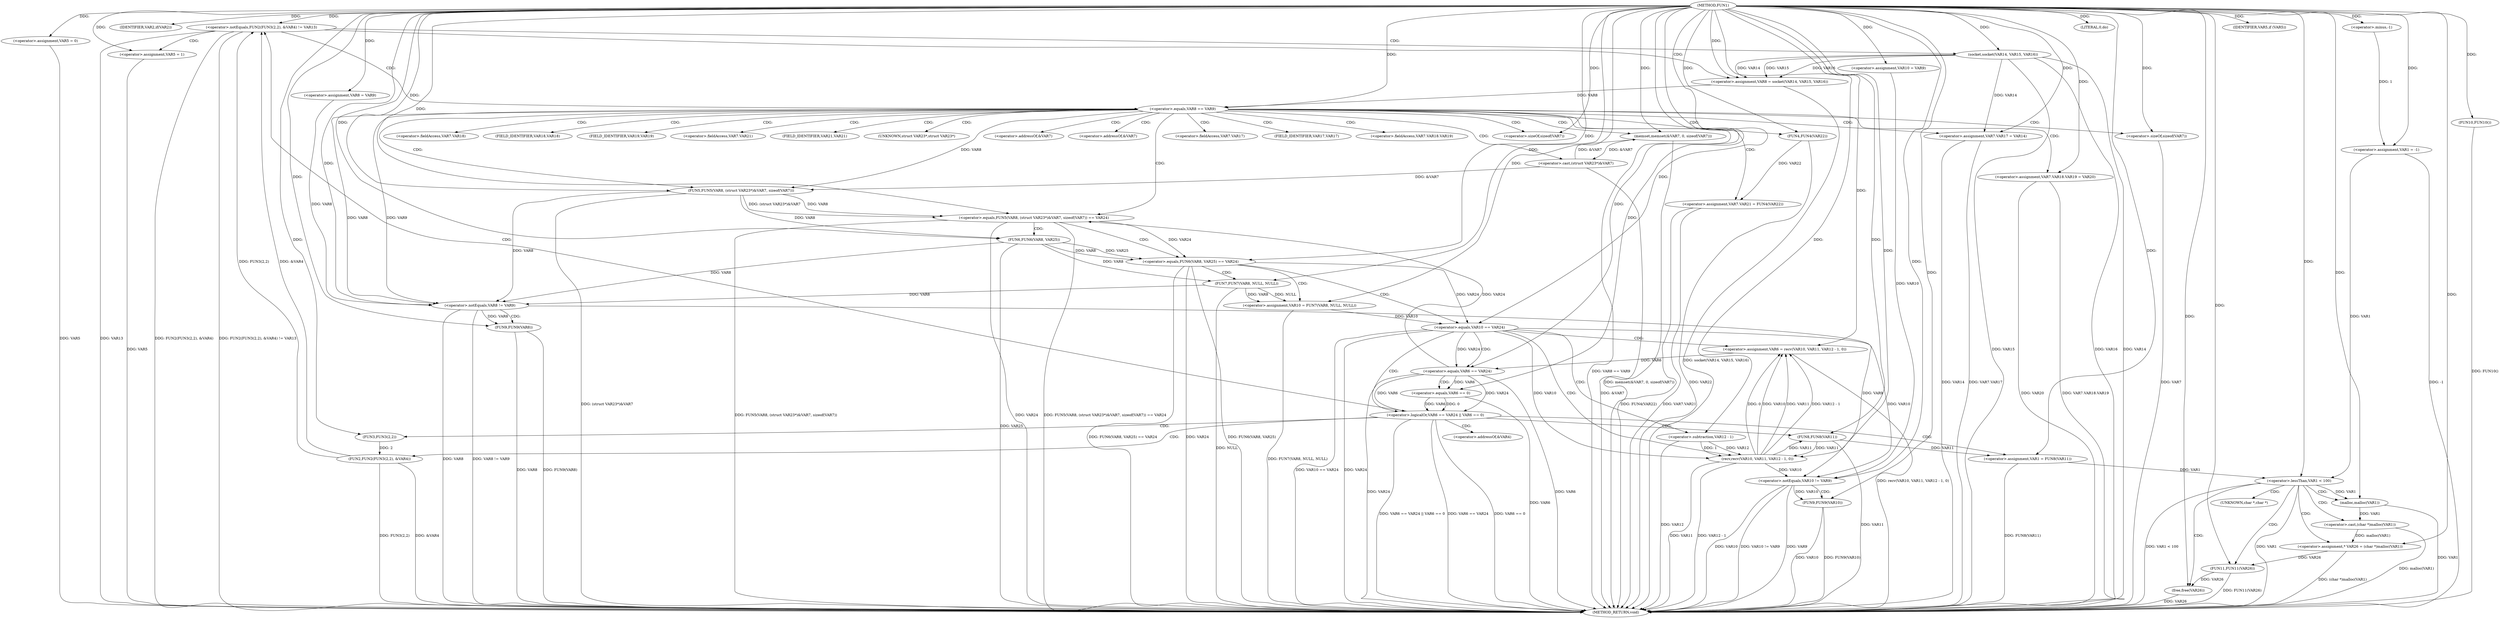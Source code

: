 digraph FUN1 {  
"1000100" [label = "(METHOD,FUN1)" ]
"1000270" [label = "(METHOD_RETURN,void)" ]
"1000103" [label = "(<operator>.assignment,VAR1 = -1)" ]
"1000105" [label = "(<operator>.minus,-1)" ]
"1000108" [label = "(IDENTIFIER,VAR2,if(VAR2))" ]
"1000113" [label = "(<operator>.assignment,VAR5 = 0)" ]
"1000119" [label = "(<operator>.assignment,VAR8 = VAR9)" ]
"1000123" [label = "(<operator>.assignment,VAR10 = VAR9)" ]
"1000130" [label = "(<operator>.notEquals,FUN2(FUN3(2,2), &VAR4) != VAR13)" ]
"1000131" [label = "(FUN2,FUN2(FUN3(2,2), &VAR4))" ]
"1000132" [label = "(FUN3,FUN3(2,2))" ]
"1000140" [label = "(<operator>.assignment,VAR5 = 1)" ]
"1000143" [label = "(<operator>.assignment,VAR8 = socket(VAR14, VAR15, VAR16))" ]
"1000145" [label = "(socket,socket(VAR14, VAR15, VAR16))" ]
"1000150" [label = "(<operator>.equals,VAR8 == VAR9)" ]
"1000155" [label = "(memset,memset(&VAR7, 0, sizeof(VAR7)))" ]
"1000159" [label = "(<operator>.sizeOf,sizeof(VAR7))" ]
"1000161" [label = "(<operator>.assignment,VAR7.VAR17 = VAR14)" ]
"1000166" [label = "(<operator>.assignment,VAR7.VAR18.VAR19 = VAR20)" ]
"1000173" [label = "(<operator>.assignment,VAR7.VAR21 = FUN4(VAR22))" ]
"1000177" [label = "(FUN4,FUN4(VAR22))" ]
"1000180" [label = "(<operator>.equals,FUN5(VAR8, (struct VAR23*)&VAR7, sizeof(VAR7)) == VAR24)" ]
"1000181" [label = "(FUN5,FUN5(VAR8, (struct VAR23*)&VAR7, sizeof(VAR7)))" ]
"1000183" [label = "(<operator>.cast,(struct VAR23*)&VAR7)" ]
"1000187" [label = "(<operator>.sizeOf,sizeof(VAR7))" ]
"1000193" [label = "(<operator>.equals,FUN6(VAR8, VAR25) == VAR24)" ]
"1000194" [label = "(FUN6,FUN6(VAR8, VAR25))" ]
"1000200" [label = "(<operator>.assignment,VAR10 = FUN7(VAR8, NULL, NULL))" ]
"1000202" [label = "(FUN7,FUN7(VAR8, NULL, NULL))" ]
"1000207" [label = "(<operator>.equals,VAR10 == VAR24)" ]
"1000212" [label = "(<operator>.assignment,VAR6 = recv(VAR10, VAR11, VAR12 - 1, 0))" ]
"1000214" [label = "(recv,recv(VAR10, VAR11, VAR12 - 1, 0))" ]
"1000217" [label = "(<operator>.subtraction,VAR12 - 1)" ]
"1000222" [label = "(<operator>.logicalOr,VAR6 == VAR24 || VAR6 == 0)" ]
"1000223" [label = "(<operator>.equals,VAR6 == VAR24)" ]
"1000226" [label = "(<operator>.equals,VAR6 == 0)" ]
"1000231" [label = "(<operator>.assignment,VAR1 = FUN8(VAR11))" ]
"1000233" [label = "(FUN8,FUN8(VAR11))" ]
"1000235" [label = "(LITERAL,0,do)" ]
"1000237" [label = "(<operator>.notEquals,VAR8 != VAR9)" ]
"1000241" [label = "(FUN9,FUN9(VAR8))" ]
"1000244" [label = "(<operator>.notEquals,VAR10 != VAR9)" ]
"1000248" [label = "(FUN9,FUN9(VAR10))" ]
"1000251" [label = "(IDENTIFIER,VAR5,if (VAR5))" ]
"1000253" [label = "(FUN10,FUN10())" ]
"1000255" [label = "(<operator>.lessThan,VAR1 < 100)" ]
"1000260" [label = "(<operator>.assignment,* VAR26 = (char *)malloc(VAR1))" ]
"1000262" [label = "(<operator>.cast,(char *)malloc(VAR1))" ]
"1000264" [label = "(malloc,malloc(VAR1))" ]
"1000266" [label = "(FUN11,FUN11(VAR26))" ]
"1000268" [label = "(free,free(VAR26))" ]
"1000135" [label = "(<operator>.addressOf,&VAR4)" ]
"1000156" [label = "(<operator>.addressOf,&VAR7)" ]
"1000162" [label = "(<operator>.fieldAccess,VAR7.VAR17)" ]
"1000164" [label = "(FIELD_IDENTIFIER,VAR17,VAR17)" ]
"1000167" [label = "(<operator>.fieldAccess,VAR7.VAR18.VAR19)" ]
"1000168" [label = "(<operator>.fieldAccess,VAR7.VAR18)" ]
"1000170" [label = "(FIELD_IDENTIFIER,VAR18,VAR18)" ]
"1000171" [label = "(FIELD_IDENTIFIER,VAR19,VAR19)" ]
"1000174" [label = "(<operator>.fieldAccess,VAR7.VAR21)" ]
"1000176" [label = "(FIELD_IDENTIFIER,VAR21,VAR21)" ]
"1000184" [label = "(UNKNOWN,struct VAR23*,struct VAR23*)" ]
"1000185" [label = "(<operator>.addressOf,&VAR7)" ]
"1000263" [label = "(UNKNOWN,char *,char *)" ]
  "1000183" -> "1000270"  [ label = "DDG: &VAR7"] 
  "1000231" -> "1000270"  [ label = "DDG: FUN8(VAR11)"] 
  "1000253" -> "1000270"  [ label = "DDG: FUN10()"] 
  "1000255" -> "1000270"  [ label = "DDG: VAR1 < 100"] 
  "1000180" -> "1000270"  [ label = "DDG: FUN5(VAR8, (struct VAR23*)&VAR7, sizeof(VAR7))"] 
  "1000193" -> "1000270"  [ label = "DDG: VAR24"] 
  "1000248" -> "1000270"  [ label = "DDG: FUN9(VAR10)"] 
  "1000187" -> "1000270"  [ label = "DDG: VAR7"] 
  "1000177" -> "1000270"  [ label = "DDG: VAR22"] 
  "1000130" -> "1000270"  [ label = "DDG: FUN2(FUN3(2,2), &VAR4) != VAR13"] 
  "1000166" -> "1000270"  [ label = "DDG: VAR20"] 
  "1000223" -> "1000270"  [ label = "DDG: VAR24"] 
  "1000193" -> "1000270"  [ label = "DDG: FUN6(VAR8, VAR25)"] 
  "1000226" -> "1000270"  [ label = "DDG: VAR6"] 
  "1000222" -> "1000270"  [ label = "DDG: VAR6 == VAR24"] 
  "1000237" -> "1000270"  [ label = "DDG: VAR8 != VAR9"] 
  "1000207" -> "1000270"  [ label = "DDG: VAR24"] 
  "1000214" -> "1000270"  [ label = "DDG: VAR11"] 
  "1000103" -> "1000270"  [ label = "DDG: -1"] 
  "1000222" -> "1000270"  [ label = "DDG: VAR6 == 0"] 
  "1000214" -> "1000270"  [ label = "DDG: VAR12 - 1"] 
  "1000212" -> "1000270"  [ label = "DDG: recv(VAR10, VAR11, VAR12 - 1, 0)"] 
  "1000180" -> "1000270"  [ label = "DDG: VAR24"] 
  "1000237" -> "1000270"  [ label = "DDG: VAR8"] 
  "1000113" -> "1000270"  [ label = "DDG: VAR5"] 
  "1000131" -> "1000270"  [ label = "DDG: FUN3(2,2)"] 
  "1000140" -> "1000270"  [ label = "DDG: VAR5"] 
  "1000264" -> "1000270"  [ label = "DDG: VAR1"] 
  "1000268" -> "1000270"  [ label = "DDG: VAR26"] 
  "1000155" -> "1000270"  [ label = "DDG: memset(&VAR7, 0, sizeof(VAR7))"] 
  "1000166" -> "1000270"  [ label = "DDG: VAR7.VAR18.VAR19"] 
  "1000180" -> "1000270"  [ label = "DDG: FUN5(VAR8, (struct VAR23*)&VAR7, sizeof(VAR7)) == VAR24"] 
  "1000262" -> "1000270"  [ label = "DDG: malloc(VAR1)"] 
  "1000217" -> "1000270"  [ label = "DDG: VAR12"] 
  "1000222" -> "1000270"  [ label = "DDG: VAR6 == VAR24 || VAR6 == 0"] 
  "1000145" -> "1000270"  [ label = "DDG: VAR16"] 
  "1000207" -> "1000270"  [ label = "DDG: VAR10 == VAR24"] 
  "1000266" -> "1000270"  [ label = "DDG: FUN11(VAR26)"] 
  "1000260" -> "1000270"  [ label = "DDG: (char *)malloc(VAR1)"] 
  "1000131" -> "1000270"  [ label = "DDG: &VAR4"] 
  "1000193" -> "1000270"  [ label = "DDG: FUN6(VAR8, VAR25) == VAR24"] 
  "1000233" -> "1000270"  [ label = "DDG: VAR11"] 
  "1000241" -> "1000270"  [ label = "DDG: VAR8"] 
  "1000143" -> "1000270"  [ label = "DDG: socket(VAR14, VAR15, VAR16)"] 
  "1000173" -> "1000270"  [ label = "DDG: FUN4(VAR22)"] 
  "1000244" -> "1000270"  [ label = "DDG: VAR10 != VAR9"] 
  "1000150" -> "1000270"  [ label = "DDG: VAR8 == VAR9"] 
  "1000202" -> "1000270"  [ label = "DDG: NULL"] 
  "1000244" -> "1000270"  [ label = "DDG: VAR10"] 
  "1000255" -> "1000270"  [ label = "DDG: VAR1"] 
  "1000194" -> "1000270"  [ label = "DDG: VAR25"] 
  "1000161" -> "1000270"  [ label = "DDG: VAR7.VAR17"] 
  "1000244" -> "1000270"  [ label = "DDG: VAR9"] 
  "1000145" -> "1000270"  [ label = "DDG: VAR14"] 
  "1000241" -> "1000270"  [ label = "DDG: FUN9(VAR8)"] 
  "1000145" -> "1000270"  [ label = "DDG: VAR15"] 
  "1000181" -> "1000270"  [ label = "DDG: (struct VAR23*)&VAR7"] 
  "1000173" -> "1000270"  [ label = "DDG: VAR7.VAR21"] 
  "1000130" -> "1000270"  [ label = "DDG: VAR13"] 
  "1000248" -> "1000270"  [ label = "DDG: VAR10"] 
  "1000223" -> "1000270"  [ label = "DDG: VAR6"] 
  "1000161" -> "1000270"  [ label = "DDG: VAR14"] 
  "1000130" -> "1000270"  [ label = "DDG: FUN2(FUN3(2,2), &VAR4)"] 
  "1000200" -> "1000270"  [ label = "DDG: FUN7(VAR8, NULL, NULL)"] 
  "1000105" -> "1000103"  [ label = "DDG: 1"] 
  "1000100" -> "1000103"  [ label = "DDG: "] 
  "1000100" -> "1000105"  [ label = "DDG: "] 
  "1000100" -> "1000108"  [ label = "DDG: "] 
  "1000100" -> "1000113"  [ label = "DDG: "] 
  "1000100" -> "1000119"  [ label = "DDG: "] 
  "1000100" -> "1000123"  [ label = "DDG: "] 
  "1000131" -> "1000130"  [ label = "DDG: FUN3(2,2)"] 
  "1000131" -> "1000130"  [ label = "DDG: &VAR4"] 
  "1000132" -> "1000131"  [ label = "DDG: 2"] 
  "1000100" -> "1000132"  [ label = "DDG: "] 
  "1000100" -> "1000130"  [ label = "DDG: "] 
  "1000100" -> "1000140"  [ label = "DDG: "] 
  "1000145" -> "1000143"  [ label = "DDG: VAR14"] 
  "1000145" -> "1000143"  [ label = "DDG: VAR15"] 
  "1000145" -> "1000143"  [ label = "DDG: VAR16"] 
  "1000100" -> "1000143"  [ label = "DDG: "] 
  "1000100" -> "1000145"  [ label = "DDG: "] 
  "1000143" -> "1000150"  [ label = "DDG: VAR8"] 
  "1000100" -> "1000150"  [ label = "DDG: "] 
  "1000183" -> "1000155"  [ label = "DDG: &VAR7"] 
  "1000100" -> "1000155"  [ label = "DDG: "] 
  "1000100" -> "1000159"  [ label = "DDG: "] 
  "1000145" -> "1000161"  [ label = "DDG: VAR14"] 
  "1000100" -> "1000161"  [ label = "DDG: "] 
  "1000100" -> "1000166"  [ label = "DDG: "] 
  "1000177" -> "1000173"  [ label = "DDG: VAR22"] 
  "1000100" -> "1000177"  [ label = "DDG: "] 
  "1000181" -> "1000180"  [ label = "DDG: VAR8"] 
  "1000181" -> "1000180"  [ label = "DDG: (struct VAR23*)&VAR7"] 
  "1000150" -> "1000181"  [ label = "DDG: VAR8"] 
  "1000100" -> "1000181"  [ label = "DDG: "] 
  "1000183" -> "1000181"  [ label = "DDG: &VAR7"] 
  "1000155" -> "1000183"  [ label = "DDG: &VAR7"] 
  "1000100" -> "1000187"  [ label = "DDG: "] 
  "1000223" -> "1000180"  [ label = "DDG: VAR24"] 
  "1000100" -> "1000180"  [ label = "DDG: "] 
  "1000194" -> "1000193"  [ label = "DDG: VAR8"] 
  "1000194" -> "1000193"  [ label = "DDG: VAR25"] 
  "1000181" -> "1000194"  [ label = "DDG: VAR8"] 
  "1000100" -> "1000194"  [ label = "DDG: "] 
  "1000180" -> "1000193"  [ label = "DDG: VAR24"] 
  "1000100" -> "1000193"  [ label = "DDG: "] 
  "1000202" -> "1000200"  [ label = "DDG: VAR8"] 
  "1000202" -> "1000200"  [ label = "DDG: NULL"] 
  "1000100" -> "1000200"  [ label = "DDG: "] 
  "1000194" -> "1000202"  [ label = "DDG: VAR8"] 
  "1000100" -> "1000202"  [ label = "DDG: "] 
  "1000200" -> "1000207"  [ label = "DDG: VAR10"] 
  "1000100" -> "1000207"  [ label = "DDG: "] 
  "1000193" -> "1000207"  [ label = "DDG: VAR24"] 
  "1000214" -> "1000212"  [ label = "DDG: VAR10"] 
  "1000214" -> "1000212"  [ label = "DDG: VAR11"] 
  "1000214" -> "1000212"  [ label = "DDG: VAR12 - 1"] 
  "1000214" -> "1000212"  [ label = "DDG: 0"] 
  "1000100" -> "1000212"  [ label = "DDG: "] 
  "1000207" -> "1000214"  [ label = "DDG: VAR10"] 
  "1000100" -> "1000214"  [ label = "DDG: "] 
  "1000233" -> "1000214"  [ label = "DDG: VAR11"] 
  "1000217" -> "1000214"  [ label = "DDG: VAR12"] 
  "1000217" -> "1000214"  [ label = "DDG: 1"] 
  "1000100" -> "1000217"  [ label = "DDG: "] 
  "1000223" -> "1000222"  [ label = "DDG: VAR6"] 
  "1000223" -> "1000222"  [ label = "DDG: VAR24"] 
  "1000212" -> "1000223"  [ label = "DDG: VAR6"] 
  "1000100" -> "1000223"  [ label = "DDG: "] 
  "1000207" -> "1000223"  [ label = "DDG: VAR24"] 
  "1000226" -> "1000222"  [ label = "DDG: VAR6"] 
  "1000226" -> "1000222"  [ label = "DDG: 0"] 
  "1000223" -> "1000226"  [ label = "DDG: VAR6"] 
  "1000100" -> "1000226"  [ label = "DDG: "] 
  "1000233" -> "1000231"  [ label = "DDG: VAR11"] 
  "1000100" -> "1000231"  [ label = "DDG: "] 
  "1000214" -> "1000233"  [ label = "DDG: VAR11"] 
  "1000100" -> "1000233"  [ label = "DDG: "] 
  "1000100" -> "1000235"  [ label = "DDG: "] 
  "1000181" -> "1000237"  [ label = "DDG: VAR8"] 
  "1000150" -> "1000237"  [ label = "DDG: VAR8"] 
  "1000194" -> "1000237"  [ label = "DDG: VAR8"] 
  "1000202" -> "1000237"  [ label = "DDG: VAR8"] 
  "1000119" -> "1000237"  [ label = "DDG: VAR8"] 
  "1000100" -> "1000237"  [ label = "DDG: "] 
  "1000150" -> "1000237"  [ label = "DDG: VAR9"] 
  "1000237" -> "1000241"  [ label = "DDG: VAR8"] 
  "1000100" -> "1000241"  [ label = "DDG: "] 
  "1000207" -> "1000244"  [ label = "DDG: VAR10"] 
  "1000214" -> "1000244"  [ label = "DDG: VAR10"] 
  "1000123" -> "1000244"  [ label = "DDG: VAR10"] 
  "1000100" -> "1000244"  [ label = "DDG: "] 
  "1000237" -> "1000244"  [ label = "DDG: VAR9"] 
  "1000244" -> "1000248"  [ label = "DDG: VAR10"] 
  "1000100" -> "1000248"  [ label = "DDG: "] 
  "1000100" -> "1000251"  [ label = "DDG: "] 
  "1000100" -> "1000253"  [ label = "DDG: "] 
  "1000103" -> "1000255"  [ label = "DDG: VAR1"] 
  "1000231" -> "1000255"  [ label = "DDG: VAR1"] 
  "1000100" -> "1000255"  [ label = "DDG: "] 
  "1000262" -> "1000260"  [ label = "DDG: malloc(VAR1)"] 
  "1000100" -> "1000260"  [ label = "DDG: "] 
  "1000264" -> "1000262"  [ label = "DDG: VAR1"] 
  "1000255" -> "1000264"  [ label = "DDG: VAR1"] 
  "1000100" -> "1000264"  [ label = "DDG: "] 
  "1000260" -> "1000266"  [ label = "DDG: VAR26"] 
  "1000100" -> "1000266"  [ label = "DDG: "] 
  "1000266" -> "1000268"  [ label = "DDG: VAR26"] 
  "1000100" -> "1000268"  [ label = "DDG: "] 
  "1000130" -> "1000150"  [ label = "CDG: "] 
  "1000130" -> "1000145"  [ label = "CDG: "] 
  "1000130" -> "1000143"  [ label = "CDG: "] 
  "1000130" -> "1000140"  [ label = "CDG: "] 
  "1000150" -> "1000164"  [ label = "CDG: "] 
  "1000150" -> "1000174"  [ label = "CDG: "] 
  "1000150" -> "1000156"  [ label = "CDG: "] 
  "1000150" -> "1000161"  [ label = "CDG: "] 
  "1000150" -> "1000166"  [ label = "CDG: "] 
  "1000150" -> "1000180"  [ label = "CDG: "] 
  "1000150" -> "1000183"  [ label = "CDG: "] 
  "1000150" -> "1000167"  [ label = "CDG: "] 
  "1000150" -> "1000176"  [ label = "CDG: "] 
  "1000150" -> "1000187"  [ label = "CDG: "] 
  "1000150" -> "1000185"  [ label = "CDG: "] 
  "1000150" -> "1000168"  [ label = "CDG: "] 
  "1000150" -> "1000159"  [ label = "CDG: "] 
  "1000150" -> "1000173"  [ label = "CDG: "] 
  "1000150" -> "1000155"  [ label = "CDG: "] 
  "1000150" -> "1000170"  [ label = "CDG: "] 
  "1000150" -> "1000171"  [ label = "CDG: "] 
  "1000150" -> "1000184"  [ label = "CDG: "] 
  "1000150" -> "1000177"  [ label = "CDG: "] 
  "1000150" -> "1000162"  [ label = "CDG: "] 
  "1000150" -> "1000181"  [ label = "CDG: "] 
  "1000180" -> "1000194"  [ label = "CDG: "] 
  "1000180" -> "1000193"  [ label = "CDG: "] 
  "1000193" -> "1000200"  [ label = "CDG: "] 
  "1000193" -> "1000207"  [ label = "CDG: "] 
  "1000193" -> "1000202"  [ label = "CDG: "] 
  "1000207" -> "1000222"  [ label = "CDG: "] 
  "1000207" -> "1000214"  [ label = "CDG: "] 
  "1000207" -> "1000217"  [ label = "CDG: "] 
  "1000207" -> "1000212"  [ label = "CDG: "] 
  "1000207" -> "1000223"  [ label = "CDG: "] 
  "1000222" -> "1000233"  [ label = "CDG: "] 
  "1000222" -> "1000231"  [ label = "CDG: "] 
  "1000222" -> "1000132"  [ label = "CDG: "] 
  "1000222" -> "1000130"  [ label = "CDG: "] 
  "1000222" -> "1000135"  [ label = "CDG: "] 
  "1000222" -> "1000131"  [ label = "CDG: "] 
  "1000223" -> "1000226"  [ label = "CDG: "] 
  "1000237" -> "1000241"  [ label = "CDG: "] 
  "1000244" -> "1000248"  [ label = "CDG: "] 
  "1000255" -> "1000268"  [ label = "CDG: "] 
  "1000255" -> "1000260"  [ label = "CDG: "] 
  "1000255" -> "1000263"  [ label = "CDG: "] 
  "1000255" -> "1000266"  [ label = "CDG: "] 
  "1000255" -> "1000262"  [ label = "CDG: "] 
  "1000255" -> "1000264"  [ label = "CDG: "] 
}
